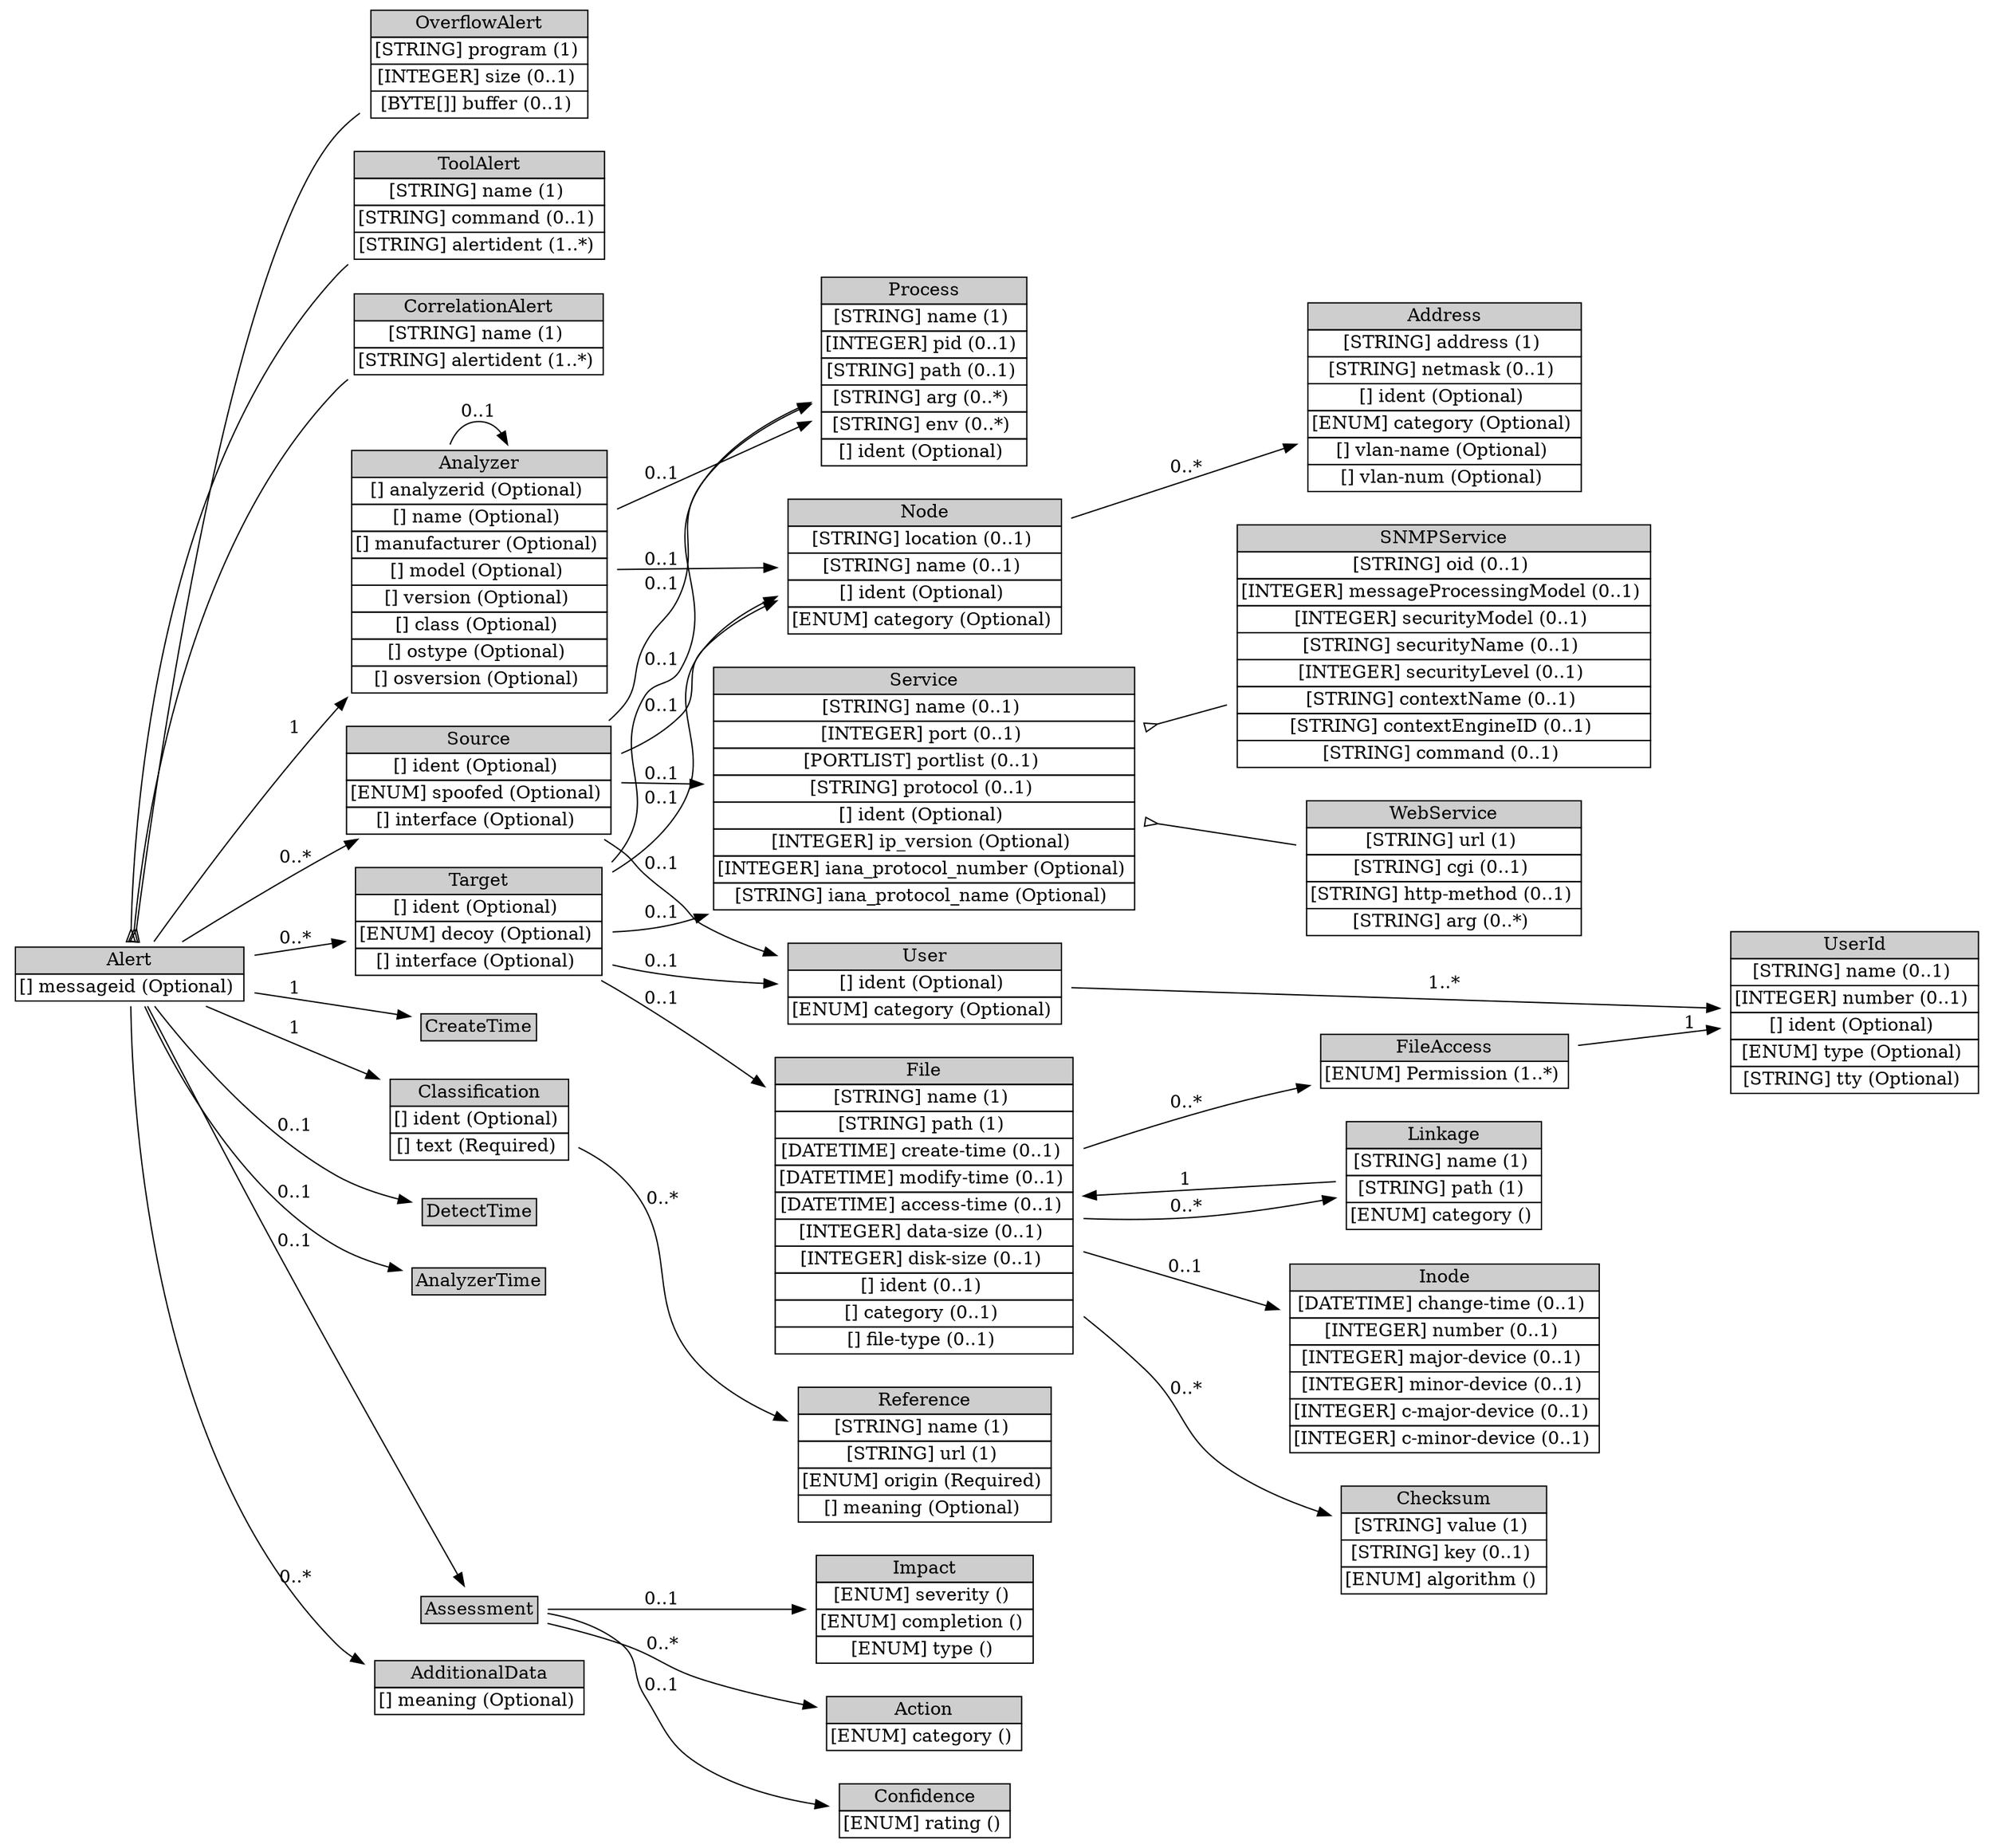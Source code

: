digraph Alert {
	graph [rankdir=LR];
	node [label="\N"];
	graph [bb="0,0,1496,1376"];
	Alert [label=<<table BORDER="0" CELLBORDER="1" CELLSPACING="0"> <tr > <td BGCOLOR="#CECECE" HREF="#" TITLE="Generally, every time an analyzer detects an event that it has been configured to look for, it sends an Alert message to its manager(s). Depending on the analyzer, an Alert message may correspond to a single detected event or multiple detected events. Alerts occur asynchronously in response to outside events. ">Alert</td> </tr>" %<tr><td HREF="#" TITLE="A unique identifier for the alert; see Section 3.2.9.">[] messageid (Optional) </td></tr>%</table>>, shape=plaintext, pos="94,637", width="2.6111", height="0.68056"];
	OverflowAlert [label=<<table BORDER="0" CELLBORDER="1" CELLSPACING="0"> <tr > <td BGCOLOR="#CECECE" HREF="#" TITLE="The OverflowAlert carries additional information related to buffer overflow attacks. It is intended to enable an analyzer to provide the details of the overflow attack itself. ">OverflowAlert</td> </tr>" %<tr><td HREF="#" TITLE="The program that the overflow attack attempted to run (NOTE: this is not the program that was attacked).">[STRING] program (1) </td></tr>%<tr><td HREF="#" TITLE="The size, in bytes, of the overflow (i.e., the number of bytes the attacker sent).">[INTEGER] size (0..1) </td></tr>%<tr><td HREF="#" TITLE="Some or all of the overflow data itself (dependent on how much the analyzer can capture).">[BYTE[]] buffer (0..1) </td></tr>%</table>>, shape=plaintext, pos="358,1332", width="2.4722", height="1.2361"];
	ToolAlert [label=<<table BORDER="0" CELLBORDER="1" CELLSPACING="0"> <tr > <td BGCOLOR="#CECECE" HREF="#" TITLE="The ToolAlert class carries additional information related to the use of attack tools or malevolent programs such as Trojan horses and can be used by the analyzer when it is able to identify these tools. It is intended to group one or more previously-sent alerts together, to say &quot;these alerts were all the result of someone using this tool&quot;. ">ToolAlert</td> </tr>" %<tr><td HREF="#" TITLE="The reason for grouping the alerts together, for example, the name of a particular tool.">[STRING] name (1) </td></tr>%<tr><td HREF="#" TITLE="The command or operation that the tool was asked to perform, for example, a BackOrifice ping.">[STRING] command (0..1) </td></tr>%<tr><td HREF="#" TITLE="The list of alert identifiers that are related to this alert.  Because alert identifiers are only unique across the alerts sent by a single analyzer, the optional &quot;analyzerid&quot; attribute of &quot;alertident&quot; should be used to identify the analyzer that a particular alert came from.  If the &quot;analyzerid&quot; is not provided, the alert is assumed to have come from the same analyzer that is sending the ToolAlert.">[STRING] alertident (1..*) </td></tr>%</table>>, shape=plaintext, pos="358,1226", width="2.8333", height="1.2361"];
	CorrelationAlert [label=<<table BORDER="0" CELLBORDER="1" CELLSPACING="0"> <tr > <td BGCOLOR="#CECECE" HREF="#" TITLE="The CorrelationAlert class carries additional information related to the correlation of alert information. It is intended to group one or more previously-sent alerts together, to say &quot;these alerts are all related&quot;. ">CorrelationAlert</td> </tr>" %<tr><td HREF="#" TITLE="The reason for grouping the alerts together, for example, a particular correlation method.">[STRING] name (1) </td></tr>%<tr><td HREF="#" TITLE="The list of alert identifiers that are related to this alert.  Because alert identifiers are only unique across the alerts sent by a single analyzer, the optional &quot;analyzerid&quot; attribute of &quot;alertident&quot; should be used to identify the analyzer that a particular alert came from.  If the &quot;analyzerid&quot; is not provided, the alert is assumed to have come from the same analyzer that is sending the CorrelationAlert.">[STRING] alertident (1..*) </td></tr>%</table>>, shape=plaintext, pos="358,1130", width="2.8333", height="0.95833"];
	Analyzer [label=<<table BORDER="0" CELLBORDER="1" CELLSPACING="0"> <tr > <td BGCOLOR="#CECECE" HREF="#" TITLE="The Analyzer class identifies the analyzer from which the Alert or Heartbeat message originates. Only one analyzer may be encoded for each alert or heartbeat, and that MUST be the analyzer at which the alert or heartbeat originated. Although the IDMEF data model does not prevent the use of hierarchical intrusion detection systems (where alerts get relayed up the tree), it does not provide any way to record the identity of the &quot;relay&quot; analyzers along the path from the originating analyzer to the manager that ultimately receives the alert. ">Analyzer</td> </tr>" %<tr><td HREF="#" TITLE="(but see below).  A unique identifier for the analyzer; see Section 3.2.9.">[] analyzerid (Optional) </td></tr>%<tr><td HREF="#" TITLE="An explicit name for the analyzer that may be easier to understand than the analyzerid.">[] name (Optional) </td></tr>%<tr><td HREF="#" TITLE="The manufacturer of the analyzer software and/or hardware.">[] manufacturer (Optional) </td></tr>%<tr><td HREF="#" TITLE="The model name/number of the analyzer software and/or hardware.">[] model (Optional) </td></tr>%<tr><td HREF="#" TITLE="The version number of the analyzer software and/or hardware.">[] version (Optional) </td></tr>%<tr><td HREF="#" TITLE="The class of analyzer software and/or hardware.">[] class (Optional) </td></tr>%<tr><td HREF="#" TITLE="Operating system name.  On POSIX 1003.1 compliant systems, this is the value returned in utsname.sysname by the uname() system call, or the output of the &quot;uname -s&quot; command.">[] ostype (Optional) </td></tr>%<tr><td HREF="#" TITLE="Operating system version.  On POSIX 1003.1 compliant systems, this is the value returned in utsname.release by the uname() system call, or the output of the &quot;uname -r&quot; command.">[] osversion (Optional) </td></tr>%</table>>, shape=plaintext, pos="358,949", width="2.9167", height="2.625"];
	"Node" [label=<<table BORDER="0" CELLBORDER="1" CELLSPACING="0"> <tr > <td BGCOLOR="#CECECE" HREF="#" TITLE="The Node class is used to identify hosts and other network devices (routers, switches, etc.). ">Node</td> </tr>" %<tr><td HREF="#" TITLE="The location of the equipment.">[STRING] location (0..1) </td></tr>%<tr><td HREF="#" TITLE="The name of the equipment.  This information MUST be provided if no Address information is given.">[STRING] name (0..1) </td></tr>%<tr><td HREF="#" TITLE="A unique identifier for the node; see Section 3.2.9.">[] ident (Optional) </td></tr>%<tr><td HREF="#" TITLE="The &quot;domain&quot; from which the name information was obtained, if relevant.  The permitted values for this attribute are shown in the table below.  The default value is &quot;unknown&quot;. (See also Section 10 for extensions to the table.)">[ENUM] category (Optional) </td></tr>%</table>>, shape=plaintext, pos="695,956", width="3.0278", height="1.5139"];
	Address [label=<<table BORDER="0" CELLBORDER="1" CELLSPACING="0"> <tr > <td BGCOLOR="#CECECE" HREF="#" TITLE="The Address class is used to represent network, hardware, and application addresses. ">Address</td> </tr>" %<tr><td HREF="#" TITLE="The address information.  The format of this data is governed by the category attribute.">[STRING] address (1) </td></tr>%<tr><td HREF="#" TITLE="The network mask for the address, if appropriate.">[STRING] netmask (0..1) </td></tr>%<tr><td HREF="#" TITLE="A unique identifier for the address; see Section 3.2.9.">[] ident (Optional) </td></tr>%<tr><td HREF="#" TITLE="The type of address represented.  The permitted values for this attribute are shown below.  The default value is &quot;unknown&quot;.  (See also Section 10.)">[ENUM] category (Optional) </td></tr>%<tr><td HREF="#" TITLE="The name of the Virtual LAN to which the address belongs.">[] vlan-name (Optional) </td></tr>%<tr><td HREF="#" TITLE="The number of the Virtual LAN to which the address belongs.">[] vlan-num (Optional) </td></tr>%</table>>, shape=plaintext, pos="1087,1085", width="3.0278", height="2.0694"];
	Process [label=<<table BORDER="0" CELLBORDER="1" CELLSPACING="0"> <tr > <td BGCOLOR="#CECECE" HREF="#" TITLE="The Process class is used to describe processes being executed on sources, targets, and analyzers. ">Process</td> </tr>" %<tr><td HREF="#" TITLE="The name of the program being executed. This is a short name; path and argument information are provided elsewhere.">[STRING] name (1) </td></tr>%<tr><td HREF="#" TITLE="The process identifier of the process.">[INTEGER] pid (0..1) </td></tr>%<tr><td HREF="#" TITLE="The full path of the program being executed.">[STRING] path (0..1) </td></tr>%<tr><td HREF="#" TITLE="A command-line argument to the program. Multiple arguments may be specified (they are assumed to have occurred in the same order they are provided) with multiple uses of arg.">[STRING] arg (0..*) </td></tr>%<tr><td HREF="#" TITLE="An environment string associated with the process; generally of the format &quot;VARIABLE=value&quot;.  Multiple environment strings may be specified with multiple uses of env.">[STRING] env (0..*) </td></tr>%<tr><td HREF="#" TITLE="A unique identifier for the process; see Section 3.2.9.">[] ident (Optional) </td></tr>%</table>>, shape=plaintext, pos="695,1102", width="2.3611", height="2.0694"];
	CreateTime [label=<<table BORDER="0" CELLBORDER="1" CELLSPACING="0"> <tr > <td BGCOLOR="#CECECE" HREF="#" TITLE="The CreateTime class is used to indicate the date and time the alert or heartbeat was created by the analyzer. ">CreateTime</td> </tr>" %</table>>, shape=plaintext, pos="358,607", width="1.4167", height="0.5"];
	Classification [label=<<table BORDER="0" CELLBORDER="1" CELLSPACING="0"> <tr > <td BGCOLOR="#CECECE" HREF="#" TITLE="The Classification class provides the &quot;name&quot; of an alert, or other information allowing the manager to determine what it is. This name is chosen by the alert provider. ">Classification</td> </tr>" %<tr><td HREF="#" TITLE="A unique identifier for this classification; see Section 3.2.9.">[] ident (Optional) </td></tr>%<tr><td HREF="#" TITLE="A vendor-provided string identifying the Alert message.">[] text (Required) </td></tr>%</table>>, shape=plaintext, pos="358,537", width="2.1111", height="0.95833"];
	Reference [label=<<table BORDER="0" CELLBORDER="1" CELLSPACING="0"> <tr > <td BGCOLOR="#CECECE" HREF="#" TITLE="The Reference class provides the &quot;name&quot; of an alert, or other information allowing the manager to determine what it is. ">Reference</td> </tr>" %<tr><td HREF="#" TITLE="The name of the alert, from one of the origins listed below.">[STRING] name (1) </td></tr>%<tr><td HREF="#" TITLE="A URL at which the manager (or the human operator of the manager) can find additional information about the alert.  The document pointed to by the URL may include an in-depth description of the attack, appropriate countermeasures, or other information deemed relevant by the vendor.">[STRING] url (1) </td></tr>%<tr><td HREF="#" TITLE="The source from which the name of the alert originates. The permitted values for this attribute are shown below.  The default value is &quot;unknown&quot;.  (See also Section 10.)">[ENUM] origin (Required) </td></tr>%<tr><td HREF="#" TITLE="The meaning of the reference, as understood by the alert provider.  This field is only valid if the value of the &lt;origin&gt; attribute is set to &quot;vendor-specific&quot; or &quot;user-specific&quot;.">[] meaning (Optional) </td></tr>%</table>>, shape=plaintext, pos="695,292", width="2.7778", height="1.5139"];
	DetectTime [label=<<table BORDER="0" CELLBORDER="1" CELLSPACING="0"> <tr > <td BGCOLOR="#CECECE" HREF="#" TITLE="The DetectTime class is used to indicate the date and time that the event(s) producing an alert was detected by the analyzer. In the case of more than one event, it is the time that the first event was detected. (This may or may not be the same time as CreateTime; analyzers are not required to send alerts immediately upon detection). ">DetectTime</td> </tr>" %</table>>, shape=plaintext, pos="358,467", width="1.4167", height="0.5"];
	AnalyzerTime [label=<<table BORDER="0" CELLBORDER="1" CELLSPACING="0"> <tr > <td BGCOLOR="#CECECE" HREF="#" TITLE="The AnalyzerTime class is used to indicate the current date and time on the analyzer. Its values should be filled in as late as possible in the message transmission process, ideally immediately before placing the message &quot;on the wire&quot;. ">AnalyzerTime</td> </tr>" %</table>>, shape=plaintext, pos="358,413", width="1.6389", height="0.5"];
	Source [label=<<table BORDER="0" CELLBORDER="1" CELLSPACING="0"> <tr > <td BGCOLOR="#CECECE" HREF="#" TITLE="The Source class contains information about the possible source(s) of the event(s) that generated an alert. An event may have more than one source (e.g., in a distributed denial-of-service attack). ">Source</td> </tr>" %<tr><td HREF="#" TITLE="A unique identifier for this source; see Section 3.2.9.">[] ident (Optional) </td></tr>%<tr><td HREF="#" TITLE="An indication of whether the source is, as far as the analyzer can determine, a spoofed address used for hiding the real origin of the attack.  The permitted values for this attribute are shown below.  The default value is &quot;unknown&quot;.  (See also Section 10.)">[ENUM] spoofed (Optional) </td></tr>%<tr><td HREF="#" TITLE="May be used by a network-based analyzer with multiple interfaces to indicate which interface this source was seen on.">[] interface (Optional) </td></tr>%</table>>, shape=plaintext, pos="358,793", width="2.9167", height="1.2361"];
	User [label=<<table BORDER="0" CELLBORDER="1" CELLSPACING="0"> <tr > <td BGCOLOR="#CECECE" HREF="#" TITLE="The User class is used to describe users. It is primarily used as a &quot;container&quot; class for the UserId aggregate class, as shown in Figure 16. ">User</td> </tr>" %<tr><td HREF="#" TITLE="A unique identifier for the user; see Section 3.2.9.">[] ident (Optional) </td></tr>%<tr><td HREF="#" TITLE="The type of user represented.  The permitted values for this attribute are shown below.  The default value is &quot;unknown&quot;. (See also Section 10.)">[ENUM] category (Optional) </td></tr>%</table>>, shape=plaintext, pos="695,644", width="3.0278", height="0.95833"];
	UserId [label=<<table BORDER="0" CELLBORDER="1" CELLSPACING="0"> <tr > <td BGCOLOR="#CECECE" HREF="#" TITLE="The UserId class provides specific information about a user. More than one UserId can be used within the User class to indicate attempts to transition from one user to another, or to provide complete information about a user&#39;s (or process&#39;) privileges. ">UserId</td> </tr>" %<tr><td HREF="#" TITLE="A user or group name.">[STRING] name (0..1) </td></tr>%<tr><td HREF="#" TITLE="A user or group number.">[INTEGER] number (0..1) </td></tr>%<tr><td HREF="#" TITLE="A unique identifier for the user id, see Section 3.2.9.">[] ident (Optional) </td></tr>%<tr><td HREF="#" TITLE="The type of user information represented.  The permitted values for this attribute are shown below.  The default value is &quot;original-user&quot;.  (See also Section 10.)">[ENUM] type (Optional) </td></tr>%<tr><td HREF="#" TITLE="The tty the user is using.">[STRING] tty (Optional) </td></tr>%</table>>, shape=plaintext, pos="1395,621", width="2.7778", height="1.7917"];
	Service [label=<<table BORDER="0" CELLBORDER="1" CELLSPACING="0"> <tr > <td BGCOLOR="#CECECE" HREF="#" TITLE="The Service class describes network services on sources and targets. It can identify services by name, port, and protocol. When Service occurs as an aggregate class of Source, it is understood that the service is one from which activity of interest is originating; and that the service is &quot;attached&quot; to the Node, Process, and User information also contained in Source. Likewise, when Service occurs as an aggregate class of Target, it is understood that the service is one to which activity of interest is being directed; and that the service is &quot;attached&quot; to the Node, Process, and User information also contained in Target. If Service occurs in both Source and Target, then information in both locations should be the same. If information is the same in both locations and implementers wish to carry it in only one location, they should specify it as an aggregate of the Target class. ">Service</td> </tr>" %<tr><td HREF="#" TITLE="The name of the service.  Whenever possible, the name from the IANA list of well-known ports SHOULD be used.">[STRING] name (0..1) </td></tr>%<tr><td HREF="#" TITLE="The port number being used.">[INTEGER] port (0..1) </td></tr>%<tr><td HREF="#" TITLE="A list of port numbers being used; see Section 3.2.8 for formatting rules.  If a portlist is given, the iana_protocol_number and iana_protocol_name MUST apply to all the elements of the list.">[PORTLIST] portlist (0..1) </td></tr>%<tr><td HREF="#" TITLE="Additional information about the protocol being used.  The intent of the protocol field is to carry additional information related to the protocol being used when the &lt;Service&gt; attributes iana_protocol_number or/and iana_protocol_name are filed.">[STRING] protocol (0..1) </td></tr>%<tr><td HREF="#" TITLE="A unique identifier for the service; see Section 3.2.9.">[] ident (Optional) </td></tr>%<tr><td HREF="#" TITLE="The IP version number.">[INTEGER] ip_version (Optional) </td></tr>%<tr><td HREF="#" TITLE="The IANA protocol number.">[INTEGER] iana_protocol_number (Optional) </td></tr>%<tr><td HREF="#" TITLE="The IANA protocol name.">[STRING] iana_protocol_name (Optional) </td></tr>%</table>>, shape=plaintext, pos="695,790", width="4.6111", height="2.625"];
	WebService [label=<<table BORDER="0" CELLBORDER="1" CELLSPACING="0"> <tr > <td BGCOLOR="#CECECE" HREF="#" TITLE="The WebService class carries additional information related to web traffic. ">WebService</td> </tr>" %<tr><td HREF="#" TITLE="The URL in the request.">[STRING] url (1) </td></tr>%<tr><td HREF="#" TITLE="The CGI script in the request, without arguments.">[STRING] cgi (0..1) </td></tr>%<tr><td HREF="#" TITLE="The HTTP method (PUT, GET) used in the request.">[STRING] http-method (0..1) </td></tr>%<tr><td HREF="#" TITLE="The arguments to the CGI script.">[STRING] arg (0..*) </td></tr>%</table>>, shape=plaintext, pos="1087,733", width="3.1389", height="1.5139"];
	SNMPService [label=<<table BORDER="0" CELLBORDER="1" CELLSPACING="0"> <tr > <td BGCOLOR="#CECECE" HREF="#" TITLE="The SNMPService class carries additional information related to SNMP traffic. The aggregate classes composing SNMPService must be interpreted as described in RFC 3411 [15] and RFC 3584 [16]. ">SNMPService</td> </tr>" %<tr><td HREF="#" TITLE="The object identifier in the request.">[STRING] oid (0..1) </td></tr>%<tr><td HREF="#" TITLE="The SNMP version, typically 0 for SNMPv1, 1 for SNMPv2c, 2 for SNMPv2u and SNMPv2*, and 3 for SNMPv3; see RFC 3411 [15] Section 5 for appropriate values.">[INTEGER] messageProcessingModel (0..1) </td></tr>%<tr><td HREF="#" TITLE="The identification of the security model in use, typically 0 for any, 1 for SNMPv1, 2 for SNMPv2c, and 3 for USM; see RFC 3411 [15] Section 5 for appropriate values.">[INTEGER] securityModel (0..1) </td></tr>%<tr><td HREF="#" TITLE="The object&#39;s security name; see RFC 3411 [15] Section 3.2.2.">[STRING] securityName (0..1) </td></tr>%<tr><td HREF="#" TITLE="The security level of the SNMP request; see RFC 3411 [15] Section 3.4.3.">[INTEGER] securityLevel (0..1) </td></tr>%<tr><td HREF="#" TITLE="The object&#39;s context name; see RFC 3411 [15] Section 3.3.3.">[STRING] contextName (0..1) </td></tr>%<tr><td HREF="#" TITLE="The object&#39;s context engine identifier; see RFC 3411 [15] Section 3.3.2.">[STRING] contextEngineID (0..1) </td></tr>%<tr><td HREF="#" TITLE="The command sent to the SNMP server (GET, SET, etc.).">[STRING] command (0..1) </td></tr>%</table>>, shape=plaintext, pos="1087,899", width="4.4444", height="2.625"];
	Target [label=<<table BORDER="0" CELLBORDER="1" CELLSPACING="0"> <tr > <td BGCOLOR="#CECECE" HREF="#" TITLE="The Target class contains information about the possible target(s) of the event(s) that generated an alert. An event may have more than one target (e.g., in the case of a port sweep). ">Target</td> </tr>" %<tr><td HREF="#" TITLE="A unique identifier for this target, see Section 3.2.9.">[] ident (Optional) </td></tr>%<tr><td HREF="#" TITLE="An indication of whether the target is, as far as the analyzer can determine, a decoy.  The permitted values for this attribute are shown below.  The default value is &quot;unknown&quot;.  (See also Section 10.)">[ENUM] decoy (Optional) </td></tr>%<tr><td HREF="#" TITLE="May be used by a network-based analyzer with multiple interfaces to indicate which interface this target was seen on.">[] interface (Optional) </td></tr>%</table>>, shape=plaintext, pos="358,687", width="2.75", height="1.2361"];
	File [label=<<table BORDER="0" CELLBORDER="1" CELLSPACING="0"> <tr > <td BGCOLOR="#CECECE" HREF="#" TITLE="The File class provides specific information about a file or other file-like object that has been created, deleted, or modified on the target. The description can provide either the file settings prior to the event or the file settings at the time of the event, as specified using the &quot;category&quot; attribute. ">File</td> </tr>" %<tr><td HREF="#" TITLE="The name of the file to which the alert applies, not including the path to the file.">[STRING] name (1) </td></tr>%<tr><td HREF="#" TITLE="The full path to the file, including the name.  The path name should be represented in as &quot;universal&quot; a manner as possible, to facilitate processing of the alert.">[STRING] path (1) </td></tr>%<tr><td HREF="#" TITLE="Time the file was created.  Note that this is *not* the Unix &quot;st_ctime&quot; file attribute (which is not file creation time).  The Unix &quot;st_ctime&quot; attribute is contained in the &quot;Inode&quot; class.">[DATETIME] create-time (0..1) </td></tr>%<tr><td HREF="#" TITLE="Time the file was last modified.">[DATETIME] modify-time (0..1) </td></tr>%<tr><td HREF="#" TITLE="Time the file was last accessed.">[DATETIME] access-time (0..1) </td></tr>%<tr><td HREF="#" TITLE="The size of the data, in bytes.  Typically what is meant when referring to file size.  On Unix UFS file systems, this value corresponds to stat.st_size.  On Windows NTFS, this value corresponds to Valid Data Length (VDL).">[INTEGER] data-size (0..1) </td></tr>%<tr><td HREF="#" TITLE="The physical space on disk consumed by the file, in bytes.  On Unix UFS file systems, this value corresponds to 512 * stat.st_blocks.  On Windows NTFS, this value corresponds to End of File (EOF).">[INTEGER] disk-size (0..1) </td></tr>%<tr><td HREF="#" TITLE="A unique identifier for this file; see Section 3.2.9.">[] ident (0..1) </td></tr>%<tr><td HREF="#" TITLE="The type of file system the file resides on.  This attribute governs how path names and other attributes are interpreted.">[] category (0..1) </td></tr>%<tr><td HREF="#" TITLE="The type of file, as a mime-type.">[] file-type (0..1) </td></tr>%</table>>, shape=plaintext, pos="695,478", width="3.3333", height="3.1806"];
	FileAccess [label=<<table BORDER="0" CELLBORDER="1" CELLSPACING="0"> <tr > <td BGCOLOR="#CECECE" HREF="#" TITLE="The FileAccess class represents the access permissions on a file. The representation is intended to be useful across operating systems. ">FileAccess</td> </tr>" %<tr><td HREF="#" TITLE="Level of access allowed.  The permitted values are shown below.  There is no default value.  (See also Section 10.)">[ENUM] Permission (1..*) </td></tr>%</table>>, shape=plaintext, pos="1087,584", width="2.75", height="0.68056"];
	Linkage [label=<<table BORDER="0" CELLBORDER="1" CELLSPACING="0"> <tr > <td BGCOLOR="#CECECE" HREF="#" TITLE="The Linkage class represents file system connections between the file described in the &lt;File&gt; element and other objects in the file system. For example, if the &lt;File&gt; element is a symbolic link or shortcut, then the &lt;Linkage&gt; element should contain the name of the object the link points to. Further information can be provided about the object in the &lt;Linkage&gt; element with another &lt;File&gt; element, if appropriate. ">Linkage</td> </tr>" %<tr><td HREF="#" TITLE="The name of the file system object, not including the path.">[STRING] name (1) </td></tr>%<tr><td HREF="#" TITLE="The full path to the file system object, including the name.  The path name should be represented in as &quot;universal&quot; a manner as possible, to facilitate processing of the alert.">[STRING] path (1) </td></tr>%<tr><td HREF="#" TITLE="Section 10.)">[ENUM] category () </td></tr>%</table>>, shape=plaintext, pos="1087,498", width="2.2222", height="1.2361"];
	Inode [label=<<table BORDER="0" CELLBORDER="1" CELLSPACING="0"> <tr > <td BGCOLOR="#CECECE" HREF="#" TITLE="The Inode class is used to represent the additional information contained in a Unix file system i-node. ">Inode</td> </tr>" %<tr><td HREF="#" TITLE="The time of the last inode change, given by the st_ctime element of &quot;struct stat&quot;.">[DATETIME] change-time (0..1) </td></tr>%<tr><td HREF="#" TITLE="The inode number.">[INTEGER] number (0..1) </td></tr>%<tr><td HREF="#" TITLE="The major device number of the device the file resides on.">[INTEGER] major-device (0..1) </td></tr>%<tr><td HREF="#" TITLE="The minor device number of the device the file resides on.">[INTEGER] minor-device (0..1) </td></tr>%<tr><td HREF="#" TITLE="The major device of the file itself, if it is a character special device.">[INTEGER] c-major-device (0..1) </td></tr>%<tr><td HREF="#" TITLE="The minor device of the file itself, if it is a character special device.">[INTEGER] c-minor-device (0..1) </td></tr>%</table>>, shape=plaintext, pos="1087,362", width="3.4444", height="2.0694"];
	Checksum [label=<<table BORDER="0" CELLBORDER="1" CELLSPACING="0"> <tr > <td BGCOLOR="#CECECE" HREF="#" TITLE="The Checksum class represents checksum information associated with the file. This checksum information can be provided by file integrity checkers, among others. ">Checksum</td> </tr>" %<tr><td HREF="#" TITLE="The value of the checksum.">[STRING] value (1) </td></tr>%<tr><td HREF="#" TITLE="The key to the checksum, if appropriate.">[STRING] key (0..1) </td></tr>%<tr><td HREF="#" TITLE="default value.  (See also Section 10.)">[ENUM] algorithm () </td></tr>%</table>>, shape=plaintext, pos="1087,226", width="2.3056", height="1.2361"];
	Assessment [label=<<table BORDER="0" CELLBORDER="1" CELLSPACING="0"> <tr > <td BGCOLOR="#CECECE" HREF="#" TITLE="The Assessment class is used to provide the analyzer&#39;s assessment of an event -- its impact, actions taken in response, and confidence. ">Assessment</td> </tr>" %</table>>, shape=plaintext, pos="358,176", width="1.4444", height="0.5"];
	Impact [label=<<table BORDER="0" CELLBORDER="1" CELLSPACING="0"> <tr > <td BGCOLOR="#CECECE" HREF="#" TITLE="The Impact class is used to provide the analyzer&#39;s assessment of the impact of the event on the target(s). It is represented in the IDMEF DTD as follows: ">Impact</td> </tr>" %<tr><td HREF="#" TITLE="Section 10.)">[ENUM] severity () </td></tr>%<tr><td HREF="#" TITLE="Section 10.)">[ENUM] completion () </td></tr>%<tr><td HREF="#" TITLE="value is &quot;other&quot;.  (See also Section 10.)">[ENUM] type () </td></tr>%</table>>, shape=plaintext, pos="695,176", width="2.4167", height="1.2361"];
	Action [label=<<table BORDER="0" CELLBORDER="1" CELLSPACING="0"> <tr > <td BGCOLOR="#CECECE" HREF="#" TITLE="The Action class is used to describe any actions taken by the analyzer in response to the event. Is is represented in the IDMEF DTD as follows: ">Action</td> </tr>" %<tr><td HREF="#" TITLE="The default value is &quot;other&quot;.  (See also Section 10.)">[ENUM] category () </td></tr>%</table>>, shape=plaintext, pos="695,90", width="2.2222", height="0.68056"];
	Confidence [label=<<table BORDER="0" CELLBORDER="1" CELLSPACING="0"> <tr > <td BGCOLOR="#CECECE" HREF="#" TITLE="The Confidence class is used to represent the analyzer&#39;s best estimate of the validity of its analysis. It is represented in the IDMEF DTD as follows: ">Confidence</td> </tr>" %<tr><td HREF="#" TITLE="also Section 10.)">[ENUM] rating () </td></tr>%</table>>, shape=plaintext, pos="695,24", width="1.9444", height="0.68056"];
	AdditionalData [label=<<table BORDER="0" CELLBORDER="1" CELLSPACING="0"> <tr > <td BGCOLOR="#CECECE" HREF="#" TITLE="The AdditionalData class is used to provide information that cannot be represented by the data model. AdditionalData can be used to provide atomic data (integers, strings, etc.) in cases where only small amounts of additional information need to be sent; it can also be used to extend the data model and the DTD to support the transmission of complex data (such as packet headers). Detailed instructions for extending the data model and the DTD are provided in Section 5. ">AdditionalData</td> </tr>" %<tr><td HREF="#" TITLE="A string describing the meaning of the element content. These values will be vendor/implementation dependent; the method for ensuring that managers understand the strings sent by analyzers is outside the scope of this specification.  A list of acceptable meaning keywords is not within the scope of the document, although later versions may undertake to establish such a list.">[] meaning (Optional) </td></tr>%</table>>, shape=plaintext, pos="358,116", width="2.4444", height="0.68056"];
	Alert -> OverflowAlert [dir=back, arrowtail=invempty, pos="s,97.014,661.05 98.319,671.04 114,789.9 171.29,1184.4 252,1279 256.81,1284.6 262.36,1289.7 268.35,1294.3"];
	Alert -> ToolAlert [dir=back, arrowtail=invempty, pos="s,98.187,661.18 100.01,671.33 119.18,777.42 181.79,1097.4 252,1173 254.8,1176 257.81,1178.9 260.98,1181.6"];
	Alert -> CorrelationAlert [dir=back, arrowtail=invempty, pos="s,95.663,661.05 96.587,671.12 104.59,753.46 135.96,965.29 252,1087 255.01,1090.2 258.29,1093.1 261.77,1095.8"];
	"Node" -> Address [label="0..*", pos="e,977.31,1048.9 804.72,992.11 855.46,1008.8 915.85,1028.7 967.73,1045.7", lp="894,1032.5"];
	Analyzer -> "Node" [label="0..1", pos="e,585.32,953.72 463.24,951.19 498.72,951.92 538.58,952.75 575.11,953.51", lp="496,960.5"];
	Analyzer -> Process [label="0..1", pos="e,609.44,1063.2 463.24,996.78 507.05,1016.7 557.54,1039.6 600.18,1059", lp="496,1024.5"];
	Analyzer -> Analyzer [label="0..1", pos="e,379.93,1043.4 336.07,1043.4 340.18,1054.1 347.49,1061 358,1061 365.23,1061 370.94,1057.7 375.14,1052.2", lp="358,1069.5"];
	Alert -> Analyzer [label=1, pos="e,260.09,854.98 110.42,661.11 137.96,700.99 195.99,782.59 252,846 252.41,846.47 252.82,846.93 253.24,847.4", lp="220,832.5"];
	Alert -> CreateTime [label=1, pos="e,306.48,612.86 188.19,626.3 224.14,622.21 264.16,617.66 296.33,614.01", lp="220,632.5"];
	Classification -> Reference [label="0..*", pos="e,594.63,315.58 434.11,514.45 444.98,508.96 455.38,502.23 464,494 513.19,447.03 478.24,401.36 528,355 544.22,339.89 564.42,328.3\
 585.1,319.45", lp="496,477.5"];
	Alert -> Classification [label=1, pos="e,281.83,565.85 157.57,612.92 192.03,599.87 235.09,583.56 272.46,569.4", lp="220,601.5"];
	Alert -> DetectTime [label="0..1", pos="e,306.26,474.92 113.84,612.85 141.46,580.83 194.62,524.79 252,494 265.66,486.67 281.38,481.27 296.47,477.31", lp="220,531.5"];
	Alert -> AnalyzerTime [label="0..1", pos="e,298.96,422.25 105.44,612.94 127.25,570.02 179.19,480.91 252,440 263.41,433.59 276.36,428.67 289.2,424.91", lp="220,481.5"];
	Source -> "Node" [label="0..1", pos="e,585.18,930.3 463.66,812.18 480.71,819.05 497.01,828.36 510,841 527.53,858.06 510.95,875.47 528,893 541.43,906.81 558.19,917.62\
 575.86,926.09", lp="496,849.5"];
	User -> UserId [label="1..*", pos="e,1294.4,626.22 804.52,641.49 921.33,638.64 1111.8,633.54 1276,627 1278.7,626.89 1281.5,626.78 1284.2,626.66", lp="1087,647.5"];
	Source -> User [label="0..1", pos="e,585.06,665.87 451.07,748.9 455.53,746.03 459.87,743.06 464,740 473.34,733.07 473.29,728.71 482,721 491.52,712.58 516.52,692.46\
 528,687 542.91,679.9 559.16,673.86 575.46,668.76", lp="496,729.5"];
	Source -> Process [label="0..1", pos="e,609.1,1076.8 455.24,837.19 458.35,839.97 461.29,842.91 464,846 480.13,864.38 469.72,876.85 482,898 491.49,914.34 501.62,913.06\
 510,930 527.89,966.18 503.43,986.98 528,1019 546.16,1042.7 572.88,1060 599.65,1072.6", lp="496,938.5"];
	Service -> WebService [dir=back, arrowtail=invempty, pos="s,861.53,765.79 871.76,764.3 906.41,759.26 941.87,754.1 973.75,749.47"];
	Service -> SNMPService [dir=back, arrowtail=invempty, pos="s,861.53,836.3 871.37,839.04 889.68,844.13 908.22,849.29 926.35,854.33"];
	Source -> Service [label="0..1", pos="e,528.25,791.48 463.7,792.06 481.13,791.9 499.6,791.74 518.21,791.57", lp="496,799.5"];
	Alert -> Source [label="0..*", pos="e,267.98,748.89 128.43,661.08 159.96,682.74 208.26,714.91 252,740 254.26,741.3 256.56,742.6 258.89,743.9", lp="220,735.5"];
	Target -> "Node" [label="0..1", pos="e,585.32,933.57 457.15,722.47 477.83,734.43 497.2,749.99 510,770 539.77,816.54 493.36,849.96 528,893 540.69,908.77 557.77,920.59\
 576.19,929.45", lp="496,778.5"];
	Target -> User [label="0..1", pos="e,585.44,634.47 457.31,646.71 465.56,644.42 473.86,642.46 482,641 511.92,635.63 544.59,634.02 575.16,634.3", lp="496,649.5"];
	Target -> Process [label="0..1", pos="e,609.35,1078.2 456.42,731.04 459.16,733.86 461.7,736.84 464,740 495.22,782.89 453.69,813.14 482,858 490.03,870.72 502.13,864.18\
 510,877 543.27,931.22 491.15,967.14 528,1019 545.61,1043.8 572.76,1061.5 600.09,1074.1", lp="496,885.5"];
	Target -> Service [label="0..1", pos="e,544.59,695.94 457.11,674.41 474.94,674.59 493.18,676.41 510,681 516.75,682.84 525.49,686.48 535.49,691.35", lp="496,689.5"];
	FileAccess -> UserId [label=1, pos="e,1294.5,608.92 1186.6,595.96 1217.7,599.71 1252.3,603.86 1284.2,607.69", lp="1271,614.5"];
	File -> FileAccess [label="0..*", pos="e,987.43,565.28 815.1,518.56 850.59,529.83 889.67,541.56 926,551 942.51,555.29 960.08,559.37 977.33,563.11", lp="894,554.5"];
	Linkage -> File [label=1, pos="e,815.01,484.12 1006.8,493.91 954.61,491.25 885.33,487.71 825.32,484.65", lp="894,497.5"];
	File -> Linkage [label="0..*", pos="e,1006.7,481.08 815.07,466.03 845.42,464.59 877.93,464.42 908,467 937.09,469.5 968.55,474.25 996.87,479.29", lp="894,475.5"];
	File -> Inode [label="0..1", pos="e,962.72,398.78 815.01,442.49 858.63,429.58 908.2,414.91 952.95,401.67", lp="894,428.5"];
	File -> Checksum [label="0..*", pos="e,1004,243.82 815.02,394.98 831.31,382.18 847.42,368.66 862,355 894.22,324.81 889.42,303.73 926,279 946.46,265.17 970.81,254.71 \
994.31,246.9", lp="894,342.5"];
	Target -> File [label="0..1", pos="e,574.92,551.01 450.33,642.95 455.03,640.06 459.62,637.07 464,634 473.02,627.69 473.36,623.81 482,617 508.43,596.16 538.01,575.41\
 566.52,556.54", lp="496,625.5"];
	Alert -> Target [label="0..*", pos="e,258.93,668.24 188.19,654.84 207.92,658.58 228.87,662.54 249.08,666.37", lp="220,672.5"];
	Assessment -> Impact [label="0..1", pos="e,607.34,176 410.66,176 460.46,176 536.43,176 597.32,176", lp="496,184.5"];
	Assessment -> Action [label="0..*", pos="e,614.82,102.64 410.71,164.08 427.85,159.81 446.86,154.63 464,149 493.17,139.41 498.58,131.79 528,123 552.62,115.64 579.79,109.47\
 604.92,104.54", lp="496,150.5"];
	Assessment -> Confidence [label="0..1", pos="e,624.42,27.777 410.55,172.02 429.13,168.34 449.1,161.52 464,149 478.93,136.46 471.42,125.38 482,109 498.74,83.082 501.24,72.354\
 528,57 554.03,42.069 585.68,33.791 614.4,29.237", lp="496,117.5"];
	Alert -> Assessment [label="0..1", pos="e,347.13,194.04 107.06,612.82 127.73,574.64 169.41,498.16 206,434 254.53,348.9 313.97,249.29 341.97,202.64", lp="220,442.5"];
	Alert -> AdditionalData [label="0..*", pos="e,269.9,135.69 98.786,612.75 116.78,523.84 182.9,217.33 252,149 254.89,146.15 258.01,143.54 261.32,141.16", lp="220,228.5"];
}
